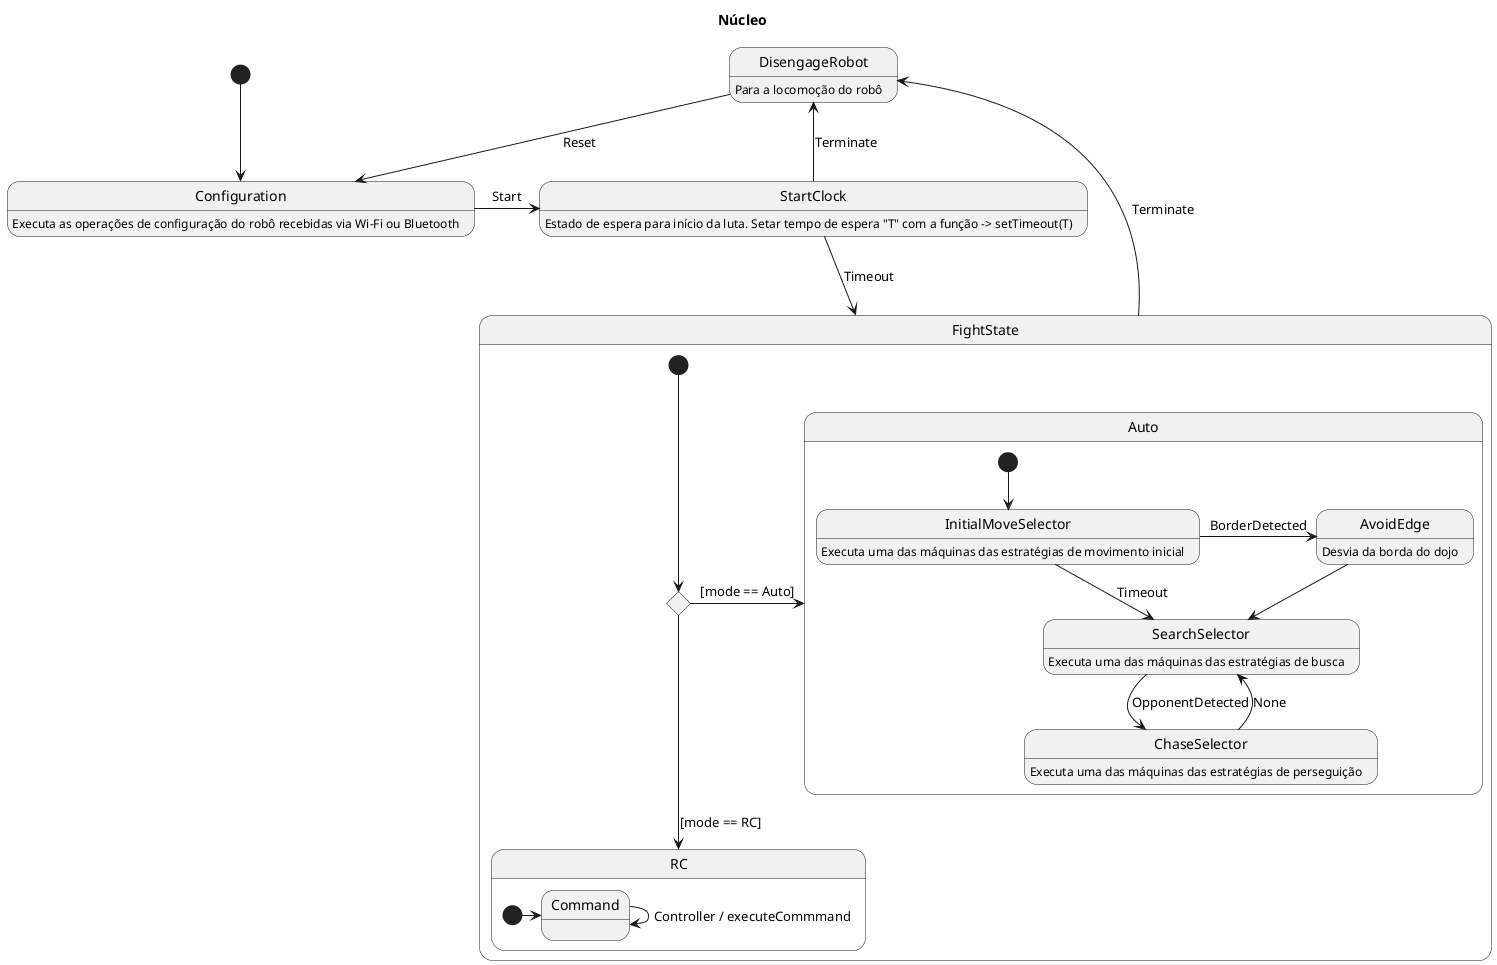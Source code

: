@startuml Mesin Negara - Núcleo

title Núcleo

[*] --> Configuration
Configuration -r-> StartClock : Start
StartClock --> FightState : Timeout
StartClock --> DisengageRobot : Terminate
FightState -up-> DisengageRobot : Terminate
DisengageRobot -> Configuration : Reset

state FightState{
    state selector <<choice>>

    state Auto{
        [*] --> InitialMoveSelector
        InitialMoveSelector --> SearchSelector : Timeout
        SearchSelector --> ChaseSelector : OpponentDetected
        ChaseSelector --> SearchSelector : None

        InitialMoveSelector -> AvoidEdge :  BorderDetected
         AvoidEdge --> SearchSelector
    }

    state RC{
        [*] -> Command
        Command -> Command: Controller / executeCommmand
    }

    [*] --> selector 
    selector -> Auto : [mode == Auto]
    selector --> RC : [mode == RC]
}



/'
' Descrições
'/

Configuration : Executa as operações de configuração do robô recebidas via Wi-Fi ou Bluetooth
StartClock : Estado de espera para início da luta. Setar tempo de espera "T" com a função -> setTimeout(T)
DisengageRobot : Para a locomoção do robô
InitialMoveSelector : Executa uma das máquinas das estratégias de movimento inicial
SearchSelector : Executa uma das máquinas das estratégias de busca
ChaseSelector : Executa uma das máquinas das estratégias de perseguição
AvoidEdge : Desvia da borda do dojo

@enduml